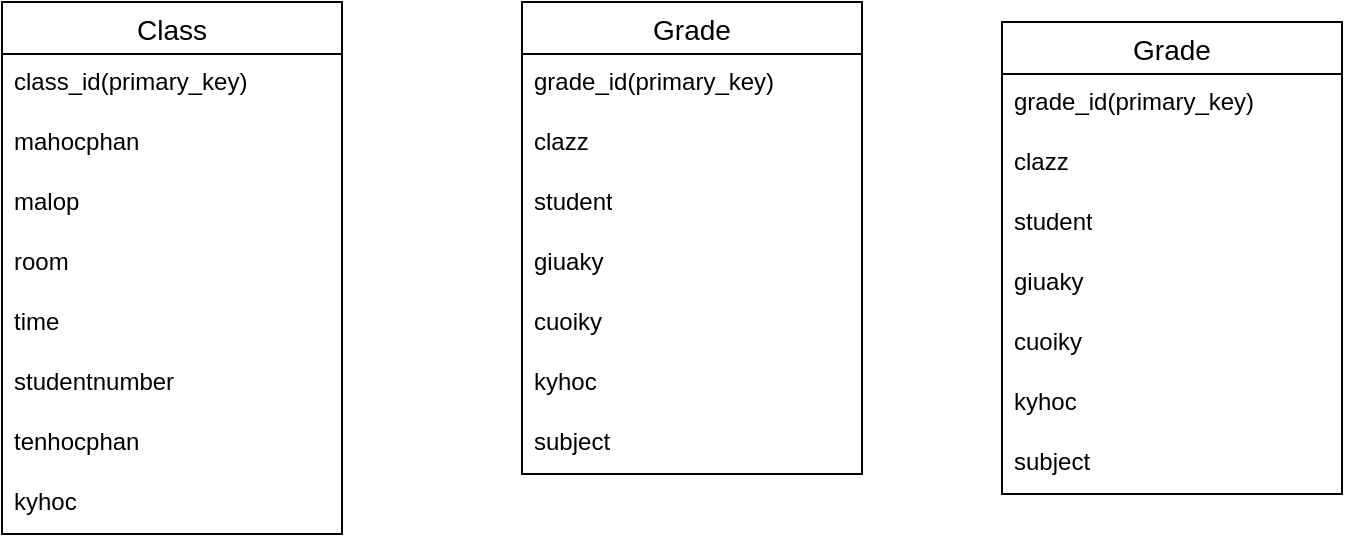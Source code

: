<mxfile version="24.5.4" type="github">
  <diagram name="Page-1" id="IOjpnCaepcV3seA5GRL-">
    <mxGraphModel dx="1235" dy="665" grid="1" gridSize="10" guides="1" tooltips="1" connect="1" arrows="1" fold="1" page="1" pageScale="1" pageWidth="850" pageHeight="1100" math="0" shadow="0">
      <root>
        <mxCell id="0" />
        <mxCell id="1" parent="0" />
        <mxCell id="QQgcsJAT7TyLySzOBm0g-1" value="Class" style="swimlane;fontStyle=0;childLayout=stackLayout;horizontal=1;startSize=26;horizontalStack=0;resizeParent=1;resizeParentMax=0;resizeLast=0;collapsible=1;marginBottom=0;align=center;fontSize=14;" parent="1" vertex="1">
          <mxGeometry x="80" y="90" width="170" height="266" as="geometry" />
        </mxCell>
        <mxCell id="QQgcsJAT7TyLySzOBm0g-2" value="class_id(primary_key)" style="text;strokeColor=none;fillColor=none;spacingLeft=4;spacingRight=4;overflow=hidden;rotatable=0;points=[[0,0.5],[1,0.5]];portConstraint=eastwest;fontSize=12;whiteSpace=wrap;html=1;" parent="QQgcsJAT7TyLySzOBm0g-1" vertex="1">
          <mxGeometry y="26" width="170" height="30" as="geometry" />
        </mxCell>
        <mxCell id="QQgcsJAT7TyLySzOBm0g-3" value="mahocphan&lt;div&gt;&lt;br&gt;&lt;/div&gt;" style="text;strokeColor=none;fillColor=none;spacingLeft=4;spacingRight=4;overflow=hidden;rotatable=0;points=[[0,0.5],[1,0.5]];portConstraint=eastwest;fontSize=12;whiteSpace=wrap;html=1;" parent="QQgcsJAT7TyLySzOBm0g-1" vertex="1">
          <mxGeometry y="56" width="170" height="30" as="geometry" />
        </mxCell>
        <mxCell id="QQgcsJAT7TyLySzOBm0g-4" value="malop" style="text;strokeColor=none;fillColor=none;spacingLeft=4;spacingRight=4;overflow=hidden;rotatable=0;points=[[0,0.5],[1,0.5]];portConstraint=eastwest;fontSize=12;whiteSpace=wrap;html=1;" parent="QQgcsJAT7TyLySzOBm0g-1" vertex="1">
          <mxGeometry y="86" width="170" height="30" as="geometry" />
        </mxCell>
        <mxCell id="QQgcsJAT7TyLySzOBm0g-6" value="room" style="text;strokeColor=none;fillColor=none;spacingLeft=4;spacingRight=4;overflow=hidden;rotatable=0;points=[[0,0.5],[1,0.5]];portConstraint=eastwest;fontSize=12;whiteSpace=wrap;html=1;" parent="QQgcsJAT7TyLySzOBm0g-1" vertex="1">
          <mxGeometry y="116" width="170" height="30" as="geometry" />
        </mxCell>
        <mxCell id="QQgcsJAT7TyLySzOBm0g-7" value="time" style="text;strokeColor=none;fillColor=none;spacingLeft=4;spacingRight=4;overflow=hidden;rotatable=0;points=[[0,0.5],[1,0.5]];portConstraint=eastwest;fontSize=12;whiteSpace=wrap;html=1;" parent="QQgcsJAT7TyLySzOBm0g-1" vertex="1">
          <mxGeometry y="146" width="170" height="30" as="geometry" />
        </mxCell>
        <mxCell id="QQgcsJAT7TyLySzOBm0g-8" value="studentnumber" style="text;strokeColor=none;fillColor=none;spacingLeft=4;spacingRight=4;overflow=hidden;rotatable=0;points=[[0,0.5],[1,0.5]];portConstraint=eastwest;fontSize=12;whiteSpace=wrap;html=1;" parent="QQgcsJAT7TyLySzOBm0g-1" vertex="1">
          <mxGeometry y="176" width="170" height="30" as="geometry" />
        </mxCell>
        <mxCell id="QQgcsJAT7TyLySzOBm0g-9" value="tenhocphan" style="text;strokeColor=none;fillColor=none;spacingLeft=4;spacingRight=4;overflow=hidden;rotatable=0;points=[[0,0.5],[1,0.5]];portConstraint=eastwest;fontSize=12;whiteSpace=wrap;html=1;" parent="QQgcsJAT7TyLySzOBm0g-1" vertex="1">
          <mxGeometry y="206" width="170" height="30" as="geometry" />
        </mxCell>
        <mxCell id="QQgcsJAT7TyLySzOBm0g-10" value="kyhoc" style="text;strokeColor=none;fillColor=none;spacingLeft=4;spacingRight=4;overflow=hidden;rotatable=0;points=[[0,0.5],[1,0.5]];portConstraint=eastwest;fontSize=12;whiteSpace=wrap;html=1;" parent="QQgcsJAT7TyLySzOBm0g-1" vertex="1">
          <mxGeometry y="236" width="170" height="30" as="geometry" />
        </mxCell>
        <mxCell id="QQgcsJAT7TyLySzOBm0g-12" value="Grade" style="swimlane;fontStyle=0;childLayout=stackLayout;horizontal=1;startSize=26;horizontalStack=0;resizeParent=1;resizeParentMax=0;resizeLast=0;collapsible=1;marginBottom=0;align=center;fontSize=14;" parent="1" vertex="1">
          <mxGeometry x="340" y="90" width="170" height="236" as="geometry" />
        </mxCell>
        <mxCell id="QQgcsJAT7TyLySzOBm0g-13" value="grade_id(primary_key)" style="text;strokeColor=none;fillColor=none;spacingLeft=4;spacingRight=4;overflow=hidden;rotatable=0;points=[[0,0.5],[1,0.5]];portConstraint=eastwest;fontSize=12;whiteSpace=wrap;html=1;" parent="QQgcsJAT7TyLySzOBm0g-12" vertex="1">
          <mxGeometry y="26" width="170" height="30" as="geometry" />
        </mxCell>
        <mxCell id="QQgcsJAT7TyLySzOBm0g-14" value="clazz" style="text;strokeColor=none;fillColor=none;spacingLeft=4;spacingRight=4;overflow=hidden;rotatable=0;points=[[0,0.5],[1,0.5]];portConstraint=eastwest;fontSize=12;whiteSpace=wrap;html=1;" parent="QQgcsJAT7TyLySzOBm0g-12" vertex="1">
          <mxGeometry y="56" width="170" height="30" as="geometry" />
        </mxCell>
        <mxCell id="QQgcsJAT7TyLySzOBm0g-15" value="student" style="text;strokeColor=none;fillColor=none;spacingLeft=4;spacingRight=4;overflow=hidden;rotatable=0;points=[[0,0.5],[1,0.5]];portConstraint=eastwest;fontSize=12;whiteSpace=wrap;html=1;" parent="QQgcsJAT7TyLySzOBm0g-12" vertex="1">
          <mxGeometry y="86" width="170" height="30" as="geometry" />
        </mxCell>
        <mxCell id="QQgcsJAT7TyLySzOBm0g-16" value="giuaky" style="text;strokeColor=none;fillColor=none;spacingLeft=4;spacingRight=4;overflow=hidden;rotatable=0;points=[[0,0.5],[1,0.5]];portConstraint=eastwest;fontSize=12;whiteSpace=wrap;html=1;" parent="QQgcsJAT7TyLySzOBm0g-12" vertex="1">
          <mxGeometry y="116" width="170" height="30" as="geometry" />
        </mxCell>
        <mxCell id="QQgcsJAT7TyLySzOBm0g-17" value="cuoiky" style="text;strokeColor=none;fillColor=none;spacingLeft=4;spacingRight=4;overflow=hidden;rotatable=0;points=[[0,0.5],[1,0.5]];portConstraint=eastwest;fontSize=12;whiteSpace=wrap;html=1;" parent="QQgcsJAT7TyLySzOBm0g-12" vertex="1">
          <mxGeometry y="146" width="170" height="30" as="geometry" />
        </mxCell>
        <mxCell id="QQgcsJAT7TyLySzOBm0g-18" value="kyhoc" style="text;strokeColor=none;fillColor=none;spacingLeft=4;spacingRight=4;overflow=hidden;rotatable=0;points=[[0,0.5],[1,0.5]];portConstraint=eastwest;fontSize=12;whiteSpace=wrap;html=1;" parent="QQgcsJAT7TyLySzOBm0g-12" vertex="1">
          <mxGeometry y="176" width="170" height="30" as="geometry" />
        </mxCell>
        <mxCell id="QQgcsJAT7TyLySzOBm0g-21" value="subject" style="text;strokeColor=none;fillColor=none;spacingLeft=4;spacingRight=4;overflow=hidden;rotatable=0;points=[[0,0.5],[1,0.5]];portConstraint=eastwest;fontSize=12;whiteSpace=wrap;html=1;" parent="QQgcsJAT7TyLySzOBm0g-12" vertex="1">
          <mxGeometry y="206" width="170" height="30" as="geometry" />
        </mxCell>
        <mxCell id="u9mhk_1XeUY_Bon-lAeO-1" value="Grade" style="swimlane;fontStyle=0;childLayout=stackLayout;horizontal=1;startSize=26;horizontalStack=0;resizeParent=1;resizeParentMax=0;resizeLast=0;collapsible=1;marginBottom=0;align=center;fontSize=14;" vertex="1" parent="1">
          <mxGeometry x="580" y="100" width="170" height="236" as="geometry" />
        </mxCell>
        <mxCell id="u9mhk_1XeUY_Bon-lAeO-2" value="grade_id(primary_key)" style="text;strokeColor=none;fillColor=none;spacingLeft=4;spacingRight=4;overflow=hidden;rotatable=0;points=[[0,0.5],[1,0.5]];portConstraint=eastwest;fontSize=12;whiteSpace=wrap;html=1;" vertex="1" parent="u9mhk_1XeUY_Bon-lAeO-1">
          <mxGeometry y="26" width="170" height="30" as="geometry" />
        </mxCell>
        <mxCell id="u9mhk_1XeUY_Bon-lAeO-3" value="clazz" style="text;strokeColor=none;fillColor=none;spacingLeft=4;spacingRight=4;overflow=hidden;rotatable=0;points=[[0,0.5],[1,0.5]];portConstraint=eastwest;fontSize=12;whiteSpace=wrap;html=1;" vertex="1" parent="u9mhk_1XeUY_Bon-lAeO-1">
          <mxGeometry y="56" width="170" height="30" as="geometry" />
        </mxCell>
        <mxCell id="u9mhk_1XeUY_Bon-lAeO-4" value="student" style="text;strokeColor=none;fillColor=none;spacingLeft=4;spacingRight=4;overflow=hidden;rotatable=0;points=[[0,0.5],[1,0.5]];portConstraint=eastwest;fontSize=12;whiteSpace=wrap;html=1;" vertex="1" parent="u9mhk_1XeUY_Bon-lAeO-1">
          <mxGeometry y="86" width="170" height="30" as="geometry" />
        </mxCell>
        <mxCell id="u9mhk_1XeUY_Bon-lAeO-5" value="giuaky" style="text;strokeColor=none;fillColor=none;spacingLeft=4;spacingRight=4;overflow=hidden;rotatable=0;points=[[0,0.5],[1,0.5]];portConstraint=eastwest;fontSize=12;whiteSpace=wrap;html=1;" vertex="1" parent="u9mhk_1XeUY_Bon-lAeO-1">
          <mxGeometry y="116" width="170" height="30" as="geometry" />
        </mxCell>
        <mxCell id="u9mhk_1XeUY_Bon-lAeO-6" value="cuoiky" style="text;strokeColor=none;fillColor=none;spacingLeft=4;spacingRight=4;overflow=hidden;rotatable=0;points=[[0,0.5],[1,0.5]];portConstraint=eastwest;fontSize=12;whiteSpace=wrap;html=1;" vertex="1" parent="u9mhk_1XeUY_Bon-lAeO-1">
          <mxGeometry y="146" width="170" height="30" as="geometry" />
        </mxCell>
        <mxCell id="u9mhk_1XeUY_Bon-lAeO-7" value="kyhoc" style="text;strokeColor=none;fillColor=none;spacingLeft=4;spacingRight=4;overflow=hidden;rotatable=0;points=[[0,0.5],[1,0.5]];portConstraint=eastwest;fontSize=12;whiteSpace=wrap;html=1;" vertex="1" parent="u9mhk_1XeUY_Bon-lAeO-1">
          <mxGeometry y="176" width="170" height="30" as="geometry" />
        </mxCell>
        <mxCell id="u9mhk_1XeUY_Bon-lAeO-8" value="subject" style="text;strokeColor=none;fillColor=none;spacingLeft=4;spacingRight=4;overflow=hidden;rotatable=0;points=[[0,0.5],[1,0.5]];portConstraint=eastwest;fontSize=12;whiteSpace=wrap;html=1;" vertex="1" parent="u9mhk_1XeUY_Bon-lAeO-1">
          <mxGeometry y="206" width="170" height="30" as="geometry" />
        </mxCell>
      </root>
    </mxGraphModel>
  </diagram>
</mxfile>
